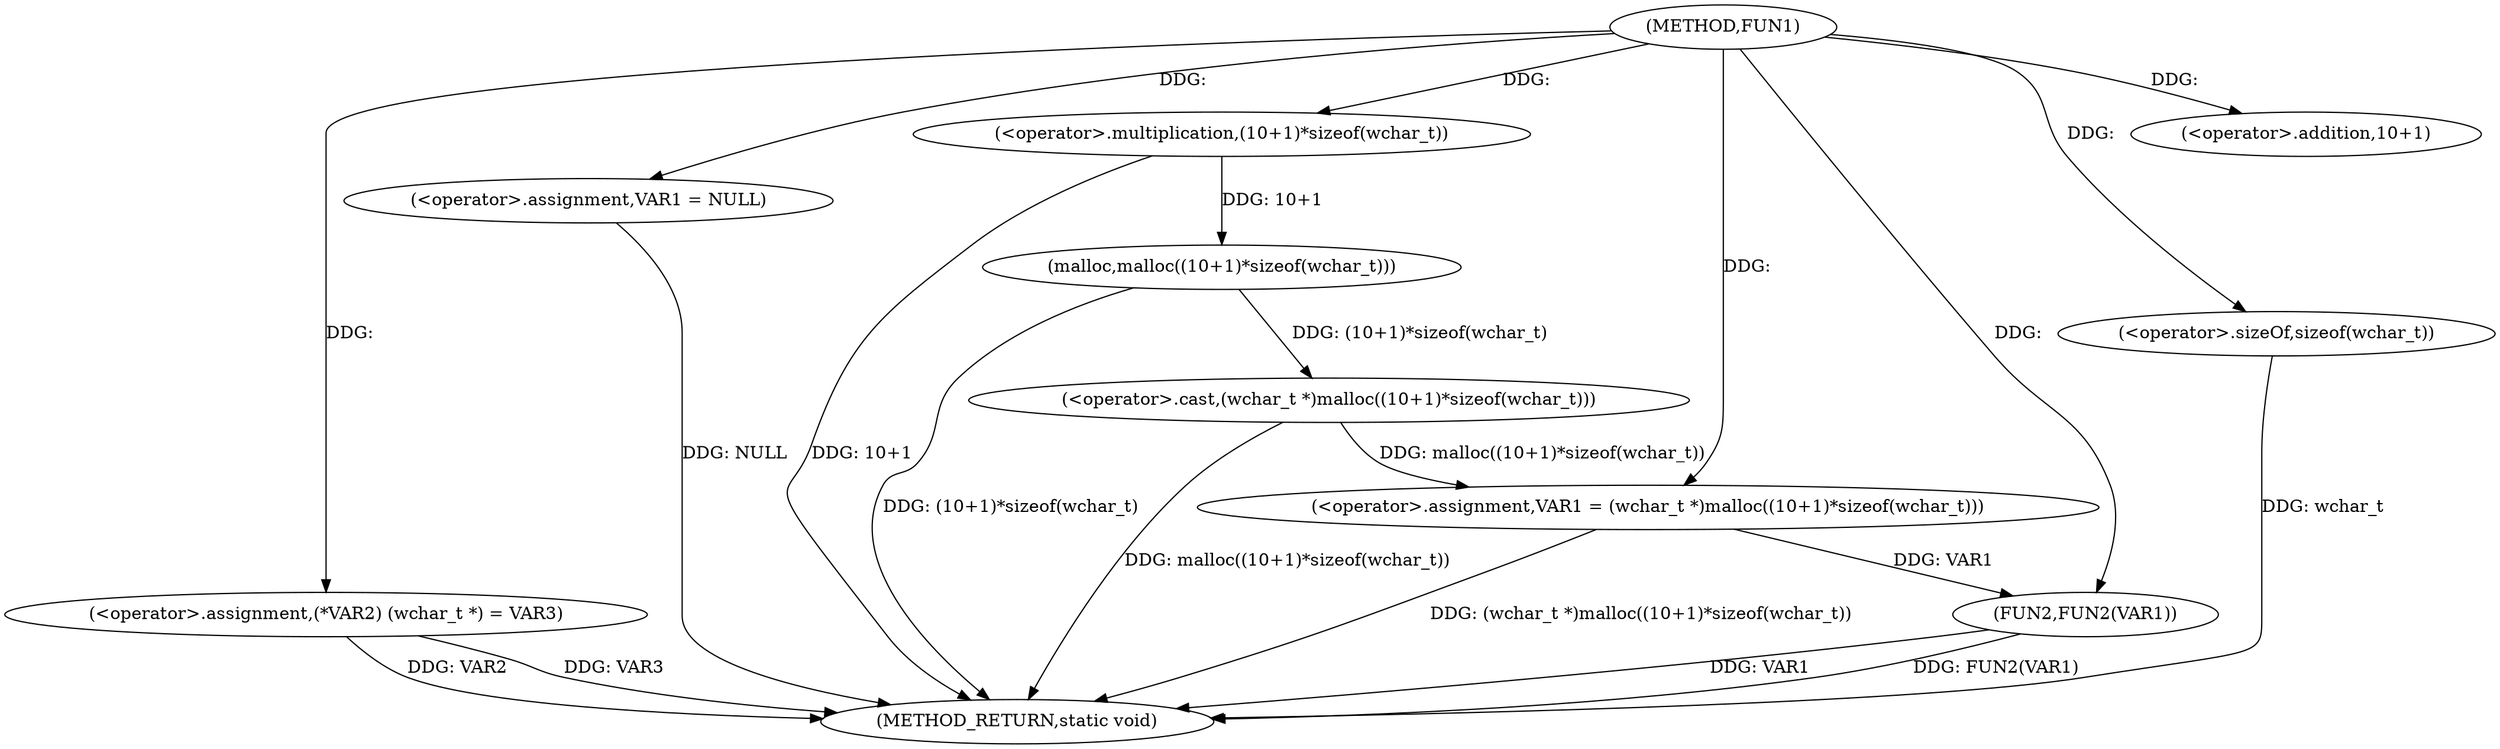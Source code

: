 digraph FUN1 {  
"1000100" [label = "(METHOD,FUN1)" ]
"1000123" [label = "(METHOD_RETURN,static void)" ]
"1000104" [label = "(<operator>.assignment,(*VAR2) (wchar_t *) = VAR3)" ]
"1000107" [label = "(<operator>.assignment,VAR1 = NULL)" ]
"1000110" [label = "(<operator>.assignment,VAR1 = (wchar_t *)malloc((10+1)*sizeof(wchar_t)))" ]
"1000112" [label = "(<operator>.cast,(wchar_t *)malloc((10+1)*sizeof(wchar_t)))" ]
"1000114" [label = "(malloc,malloc((10+1)*sizeof(wchar_t)))" ]
"1000115" [label = "(<operator>.multiplication,(10+1)*sizeof(wchar_t))" ]
"1000116" [label = "(<operator>.addition,10+1)" ]
"1000119" [label = "(<operator>.sizeOf,sizeof(wchar_t))" ]
"1000121" [label = "(FUN2,FUN2(VAR1))" ]
  "1000104" -> "1000123"  [ label = "DDG: VAR2"] 
  "1000112" -> "1000123"  [ label = "DDG: malloc((10+1)*sizeof(wchar_t))"] 
  "1000110" -> "1000123"  [ label = "DDG: (wchar_t *)malloc((10+1)*sizeof(wchar_t))"] 
  "1000121" -> "1000123"  [ label = "DDG: VAR1"] 
  "1000115" -> "1000123"  [ label = "DDG: 10+1"] 
  "1000114" -> "1000123"  [ label = "DDG: (10+1)*sizeof(wchar_t)"] 
  "1000121" -> "1000123"  [ label = "DDG: FUN2(VAR1)"] 
  "1000119" -> "1000123"  [ label = "DDG: wchar_t"] 
  "1000104" -> "1000123"  [ label = "DDG: VAR3"] 
  "1000107" -> "1000123"  [ label = "DDG: NULL"] 
  "1000100" -> "1000104"  [ label = "DDG: "] 
  "1000100" -> "1000107"  [ label = "DDG: "] 
  "1000112" -> "1000110"  [ label = "DDG: malloc((10+1)*sizeof(wchar_t))"] 
  "1000100" -> "1000110"  [ label = "DDG: "] 
  "1000114" -> "1000112"  [ label = "DDG: (10+1)*sizeof(wchar_t)"] 
  "1000115" -> "1000114"  [ label = "DDG: 10+1"] 
  "1000100" -> "1000115"  [ label = "DDG: "] 
  "1000100" -> "1000116"  [ label = "DDG: "] 
  "1000100" -> "1000119"  [ label = "DDG: "] 
  "1000110" -> "1000121"  [ label = "DDG: VAR1"] 
  "1000100" -> "1000121"  [ label = "DDG: "] 
}
